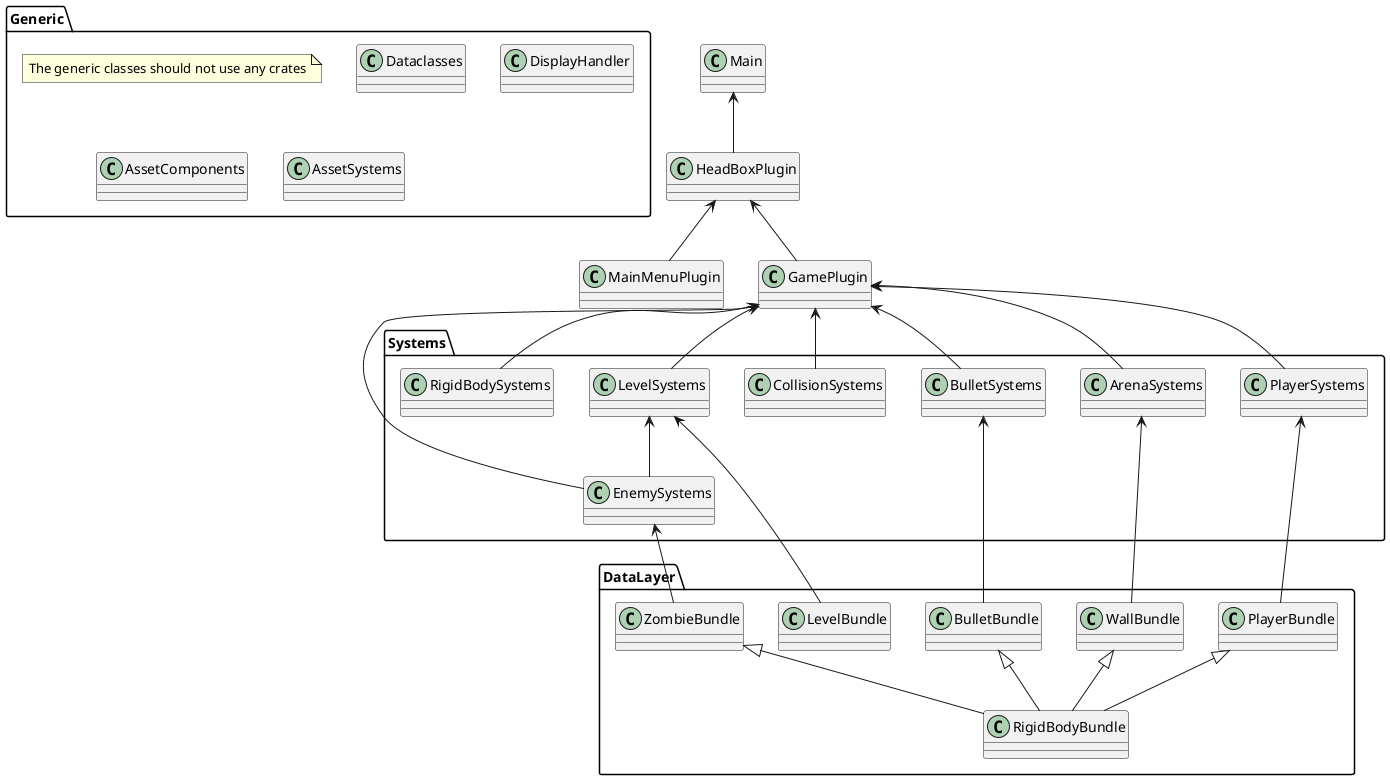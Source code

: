 @startuml
class Main
class HeadBoxPlugin
class MainMenuPlugin
class GamePlugin


package Generic {
    note "The generic classes should not use any crates" as N1
    class Dataclasses
    class DisplayHandler
    class AssetComponents
    class AssetSystems
}

package Systems {
    class PlayerSystems
    class BulletSystems
    class EnemySystems
    class CollisionSystems
    class LevelSystems
    class RigidBodySystems
    class ArenaSystems
}

package DataLayer {
    class PlayerBundle
    class BulletBundle
    class ZombieBundle
    class WallBundle
    class LevelBundle
    class RigidBodyBundle

}
Main <-- HeadBoxPlugin

HeadBoxPlugin <-- MainMenuPlugin
HeadBoxPlugin <-- GamePlugin

GamePlugin <-- PlayerSystems
GamePlugin <-- BulletSystems
GamePlugin <-- EnemySystems
GamePlugin <-- CollisionSystems
GamePlugin <-- LevelSystems
GamePlugin <-- RigidBodySystems
GamePlugin <-- ArenaSystems

PlayerSystems <-- PlayerBundle
BulletSystems <-- BulletBundle
EnemySystems <-- ZombieBundle
ArenaSystems <-- WallBundle
LevelSystems <-- LevelBundle
LevelSystems <-- EnemySystems


WallBundle <|-- RigidBodyBundle
ZombieBundle <|-- RigidBodyBundle
BulletBundle <|-- RigidBodyBundle
PlayerBundle <|-- RigidBodyBundle

@enduml